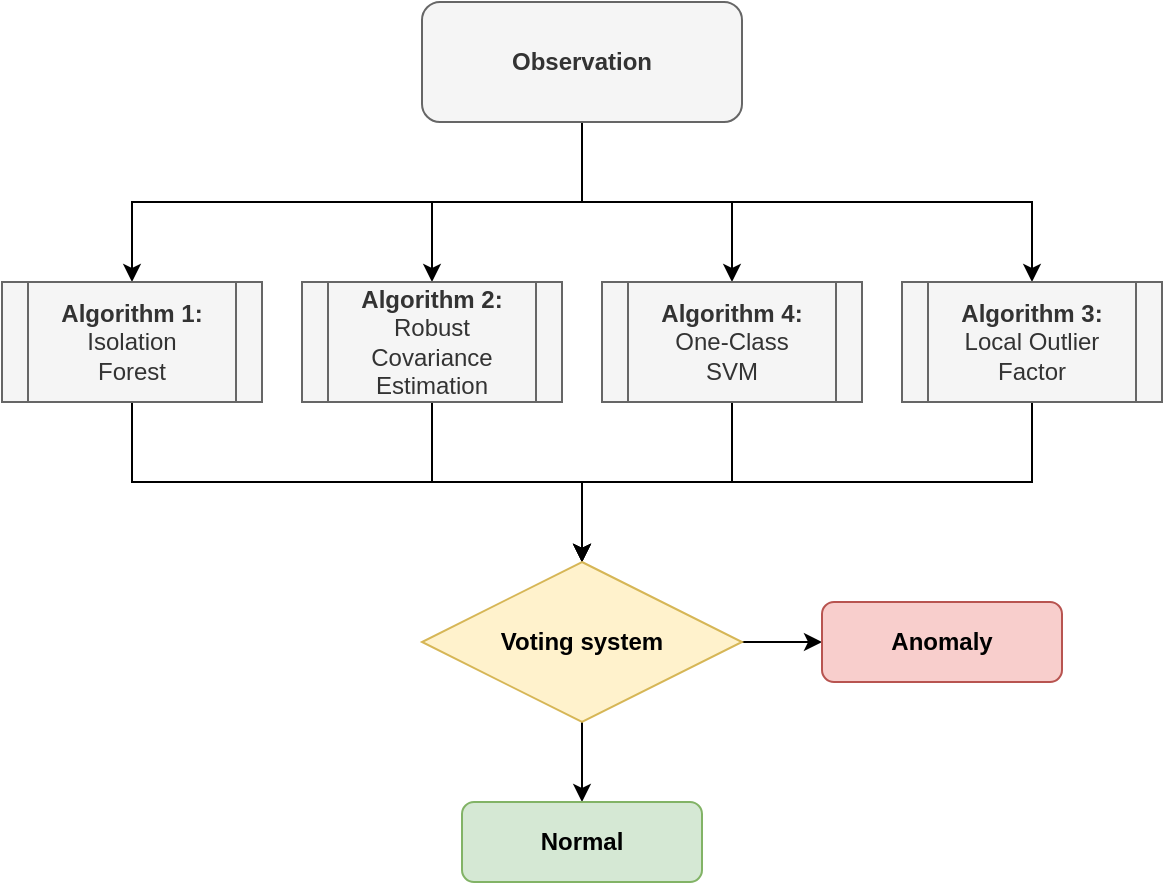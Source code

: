 <mxfile version="21.2.3" type="github">
  <diagram name="Page-1" id="HSz8bE3_Batindej38Pt">
    <mxGraphModel dx="993" dy="578" grid="1" gridSize="10" guides="1" tooltips="1" connect="1" arrows="1" fold="1" page="1" pageScale="1" pageWidth="827" pageHeight="1169" math="0" shadow="0">
      <root>
        <mxCell id="0" />
        <mxCell id="1" parent="0" />
        <mxCell id="JezmN_XPwfHkkfkj2IRX-8" style="edgeStyle=orthogonalEdgeStyle;rounded=0;orthogonalLoop=1;jettySize=auto;html=1;entryX=0.5;entryY=0;entryDx=0;entryDy=0;" edge="1" parent="1" source="JezmN_XPwfHkkfkj2IRX-1" target="JezmN_XPwfHkkfkj2IRX-2">
          <mxGeometry relative="1" as="geometry">
            <Array as="points">
              <mxPoint x="400" y="120" />
              <mxPoint x="175" y="120" />
            </Array>
          </mxGeometry>
        </mxCell>
        <mxCell id="JezmN_XPwfHkkfkj2IRX-9" style="edgeStyle=orthogonalEdgeStyle;rounded=0;orthogonalLoop=1;jettySize=auto;html=1;entryX=0.5;entryY=0;entryDx=0;entryDy=0;" edge="1" parent="1" source="JezmN_XPwfHkkfkj2IRX-1" target="JezmN_XPwfHkkfkj2IRX-4">
          <mxGeometry relative="1" as="geometry" />
        </mxCell>
        <mxCell id="JezmN_XPwfHkkfkj2IRX-10" style="edgeStyle=orthogonalEdgeStyle;rounded=0;orthogonalLoop=1;jettySize=auto;html=1;entryX=0.5;entryY=0;entryDx=0;entryDy=0;" edge="1" parent="1" source="JezmN_XPwfHkkfkj2IRX-1" target="JezmN_XPwfHkkfkj2IRX-6">
          <mxGeometry relative="1" as="geometry" />
        </mxCell>
        <mxCell id="JezmN_XPwfHkkfkj2IRX-11" style="edgeStyle=orthogonalEdgeStyle;rounded=0;orthogonalLoop=1;jettySize=auto;html=1;" edge="1" parent="1" source="JezmN_XPwfHkkfkj2IRX-1" target="JezmN_XPwfHkkfkj2IRX-5">
          <mxGeometry relative="1" as="geometry">
            <Array as="points">
              <mxPoint x="400" y="120" />
              <mxPoint x="625" y="120" />
            </Array>
          </mxGeometry>
        </mxCell>
        <mxCell id="JezmN_XPwfHkkfkj2IRX-1" value="Observation" style="rounded=1;whiteSpace=wrap;html=1;fontStyle=1;fillColor=#f5f5f5;fontColor=#333333;strokeColor=#666666;" vertex="1" parent="1">
          <mxGeometry x="320" y="20" width="160" height="60" as="geometry" />
        </mxCell>
        <mxCell id="JezmN_XPwfHkkfkj2IRX-14" style="edgeStyle=orthogonalEdgeStyle;rounded=0;orthogonalLoop=1;jettySize=auto;html=1;entryX=0.5;entryY=0;entryDx=0;entryDy=0;" edge="1" parent="1" source="JezmN_XPwfHkkfkj2IRX-2" target="JezmN_XPwfHkkfkj2IRX-13">
          <mxGeometry relative="1" as="geometry">
            <Array as="points">
              <mxPoint x="175" y="260" />
              <mxPoint x="400" y="260" />
            </Array>
          </mxGeometry>
        </mxCell>
        <mxCell id="JezmN_XPwfHkkfkj2IRX-2" value="&lt;div&gt;Algorithm 1:&lt;/div&gt;&lt;div&gt;&lt;span style=&quot;font-weight: normal;&quot;&gt;Isolation&lt;br&gt;&lt;/span&gt;&lt;/div&gt;&lt;div&gt;&lt;span style=&quot;font-weight: normal;&quot;&gt;Forest&lt;/span&gt;&lt;br&gt;&lt;/div&gt;" style="shape=process;whiteSpace=wrap;html=1;backgroundOutline=1;fontStyle=1;fillColor=#f5f5f5;fontColor=#333333;strokeColor=#666666;" vertex="1" parent="1">
          <mxGeometry x="110" y="160" width="130" height="60" as="geometry" />
        </mxCell>
        <mxCell id="JezmN_XPwfHkkfkj2IRX-15" style="edgeStyle=orthogonalEdgeStyle;rounded=0;orthogonalLoop=1;jettySize=auto;html=1;" edge="1" parent="1" source="JezmN_XPwfHkkfkj2IRX-4" target="JezmN_XPwfHkkfkj2IRX-13">
          <mxGeometry relative="1" as="geometry" />
        </mxCell>
        <mxCell id="JezmN_XPwfHkkfkj2IRX-4" value="&lt;div&gt;Algorithm 2:&lt;/div&gt;&lt;div&gt;&lt;span style=&quot;font-weight: normal;&quot;&gt;Robust Covariance&lt;/span&gt;&lt;/div&gt;&lt;div&gt;&lt;span style=&quot;font-weight: normal;&quot;&gt;Estimation&lt;/span&gt;&lt;br&gt;&lt;/div&gt;" style="shape=process;whiteSpace=wrap;html=1;backgroundOutline=1;fontStyle=1;fillColor=#f5f5f5;fontColor=#333333;strokeColor=#666666;" vertex="1" parent="1">
          <mxGeometry x="260" y="160" width="130" height="60" as="geometry" />
        </mxCell>
        <mxCell id="JezmN_XPwfHkkfkj2IRX-18" style="edgeStyle=orthogonalEdgeStyle;rounded=0;orthogonalLoop=1;jettySize=auto;html=1;" edge="1" parent="1" source="JezmN_XPwfHkkfkj2IRX-5" target="JezmN_XPwfHkkfkj2IRX-13">
          <mxGeometry relative="1" as="geometry">
            <Array as="points">
              <mxPoint x="625" y="260" />
              <mxPoint x="400" y="260" />
            </Array>
          </mxGeometry>
        </mxCell>
        <mxCell id="JezmN_XPwfHkkfkj2IRX-5" value="&lt;div&gt;Algorithm 3:&lt;/div&gt;&lt;div&gt;&lt;span style=&quot;font-weight: normal;&quot;&gt;Local Outlier &lt;br&gt;&lt;/span&gt;&lt;/div&gt;&lt;div&gt;&lt;span style=&quot;font-weight: normal;&quot;&gt;Factor&lt;/span&gt;&lt;br&gt;&lt;/div&gt;" style="shape=process;whiteSpace=wrap;html=1;backgroundOutline=1;fontStyle=1;fillColor=#f5f5f5;fontColor=#333333;strokeColor=#666666;" vertex="1" parent="1">
          <mxGeometry x="560" y="160" width="130" height="60" as="geometry" />
        </mxCell>
        <mxCell id="JezmN_XPwfHkkfkj2IRX-17" value="" style="edgeStyle=orthogonalEdgeStyle;rounded=0;orthogonalLoop=1;jettySize=auto;html=1;" edge="1" parent="1" source="JezmN_XPwfHkkfkj2IRX-6" target="JezmN_XPwfHkkfkj2IRX-13">
          <mxGeometry relative="1" as="geometry" />
        </mxCell>
        <mxCell id="JezmN_XPwfHkkfkj2IRX-6" value="&lt;div&gt;Algorithm 4:&lt;/div&gt;&lt;div&gt;&lt;span style=&quot;font-weight: normal;&quot;&gt;One-Class&lt;/span&gt;&lt;/div&gt;&lt;div&gt;&lt;span style=&quot;font-weight: normal;&quot;&gt;SVM&lt;/span&gt;&lt;br&gt;&lt;/div&gt;" style="shape=process;whiteSpace=wrap;html=1;backgroundOutline=1;fontStyle=1;fillColor=#f5f5f5;fontColor=#333333;strokeColor=#666666;" vertex="1" parent="1">
          <mxGeometry x="410" y="160" width="130" height="60" as="geometry" />
        </mxCell>
        <mxCell id="JezmN_XPwfHkkfkj2IRX-22" value="" style="edgeStyle=orthogonalEdgeStyle;rounded=0;orthogonalLoop=1;jettySize=auto;html=1;" edge="1" parent="1" source="JezmN_XPwfHkkfkj2IRX-13" target="JezmN_XPwfHkkfkj2IRX-21">
          <mxGeometry relative="1" as="geometry" />
        </mxCell>
        <mxCell id="JezmN_XPwfHkkfkj2IRX-23" value="" style="edgeStyle=orthogonalEdgeStyle;rounded=0;orthogonalLoop=1;jettySize=auto;html=1;" edge="1" parent="1" source="JezmN_XPwfHkkfkj2IRX-13" target="JezmN_XPwfHkkfkj2IRX-20">
          <mxGeometry relative="1" as="geometry" />
        </mxCell>
        <mxCell id="JezmN_XPwfHkkfkj2IRX-13" value="Voting system" style="rhombus;whiteSpace=wrap;html=1;fontStyle=1;fillColor=#fff2cc;strokeColor=#d6b656;" vertex="1" parent="1">
          <mxGeometry x="320" y="300" width="160" height="80" as="geometry" />
        </mxCell>
        <mxCell id="JezmN_XPwfHkkfkj2IRX-20" value="Anomaly" style="rounded=1;whiteSpace=wrap;html=1;fontStyle=1;fillColor=#f8cecc;strokeColor=#b85450;" vertex="1" parent="1">
          <mxGeometry x="520" y="320" width="120" height="40" as="geometry" />
        </mxCell>
        <mxCell id="JezmN_XPwfHkkfkj2IRX-21" value="Normal" style="rounded=1;whiteSpace=wrap;html=1;fontStyle=1;fillColor=#d5e8d4;strokeColor=#82b366;" vertex="1" parent="1">
          <mxGeometry x="340" y="420" width="120" height="40" as="geometry" />
        </mxCell>
      </root>
    </mxGraphModel>
  </diagram>
</mxfile>
